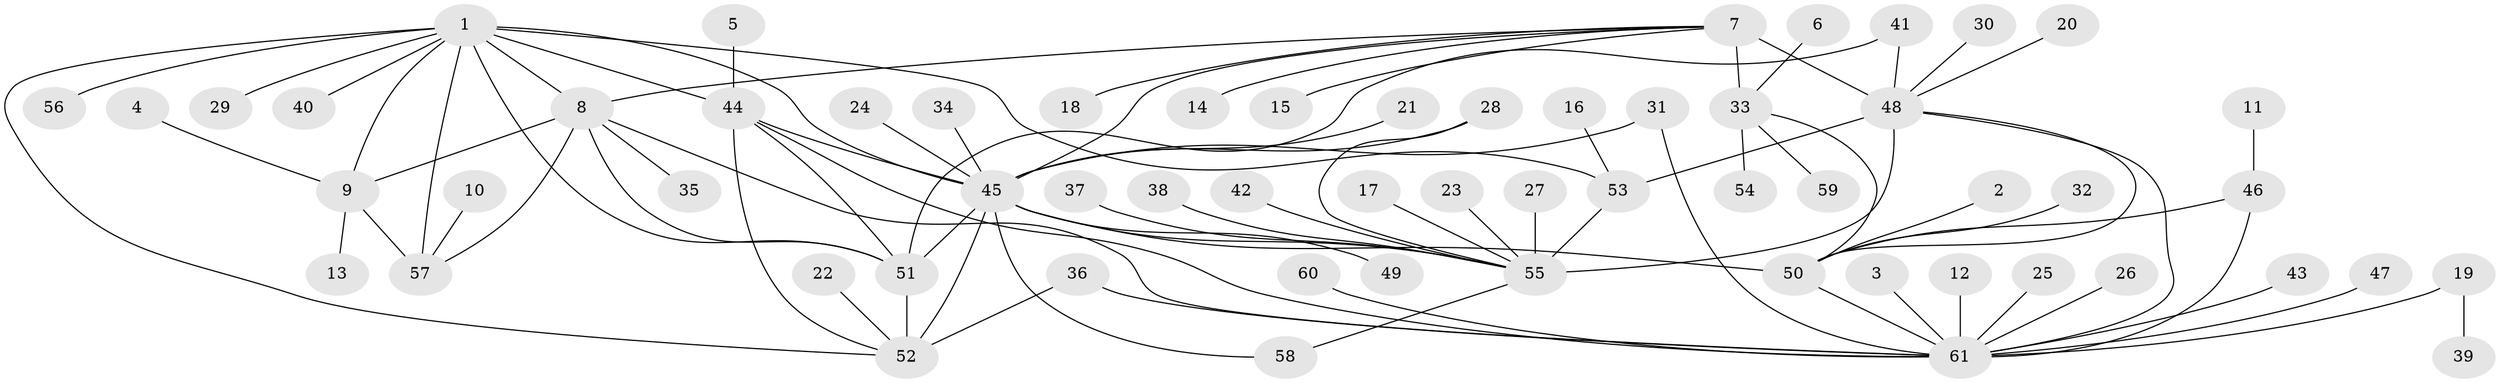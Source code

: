 // original degree distribution, {8: 0.05785123966942149, 10: 0.04132231404958678, 11: 0.008264462809917356, 7: 0.03305785123966942, 9: 0.05785123966942149, 6: 0.024793388429752067, 13: 0.01652892561983471, 5: 0.008264462809917356, 1: 0.5867768595041323, 2: 0.14049586776859505, 4: 0.008264462809917356, 3: 0.01652892561983471}
// Generated by graph-tools (version 1.1) at 2025/48/03/06/25 01:48:58]
// undirected, 61 vertices, 85 edges
graph export_dot {
graph [start="1"]
  node [color=gray90,style=filled];
  1;
  2;
  3;
  4;
  5;
  6;
  7;
  8;
  9;
  10;
  11;
  12;
  13;
  14;
  15;
  16;
  17;
  18;
  19;
  20;
  21;
  22;
  23;
  24;
  25;
  26;
  27;
  28;
  29;
  30;
  31;
  32;
  33;
  34;
  35;
  36;
  37;
  38;
  39;
  40;
  41;
  42;
  43;
  44;
  45;
  46;
  47;
  48;
  49;
  50;
  51;
  52;
  53;
  54;
  55;
  56;
  57;
  58;
  59;
  60;
  61;
  1 -- 8 [weight=4.0];
  1 -- 9 [weight=2.0];
  1 -- 29 [weight=1.0];
  1 -- 40 [weight=1.0];
  1 -- 44 [weight=1.0];
  1 -- 45 [weight=2.0];
  1 -- 51 [weight=1.0];
  1 -- 52 [weight=1.0];
  1 -- 53 [weight=1.0];
  1 -- 56 [weight=1.0];
  1 -- 57 [weight=3.0];
  2 -- 50 [weight=1.0];
  3 -- 61 [weight=1.0];
  4 -- 9 [weight=1.0];
  5 -- 44 [weight=1.0];
  6 -- 33 [weight=1.0];
  7 -- 8 [weight=1.0];
  7 -- 14 [weight=1.0];
  7 -- 15 [weight=1.0];
  7 -- 18 [weight=1.0];
  7 -- 33 [weight=8.0];
  7 -- 45 [weight=1.0];
  7 -- 48 [weight=2.0];
  8 -- 9 [weight=2.0];
  8 -- 35 [weight=1.0];
  8 -- 51 [weight=1.0];
  8 -- 57 [weight=2.0];
  8 -- 61 [weight=1.0];
  9 -- 13 [weight=1.0];
  9 -- 57 [weight=1.0];
  10 -- 57 [weight=1.0];
  11 -- 46 [weight=1.0];
  12 -- 61 [weight=1.0];
  16 -- 53 [weight=1.0];
  17 -- 55 [weight=1.0];
  19 -- 39 [weight=1.0];
  19 -- 61 [weight=1.0];
  20 -- 48 [weight=1.0];
  21 -- 45 [weight=1.0];
  22 -- 52 [weight=1.0];
  23 -- 55 [weight=1.0];
  24 -- 45 [weight=1.0];
  25 -- 61 [weight=1.0];
  26 -- 61 [weight=1.0];
  27 -- 55 [weight=1.0];
  28 -- 45 [weight=1.0];
  28 -- 55 [weight=1.0];
  30 -- 48 [weight=1.0];
  31 -- 45 [weight=1.0];
  31 -- 61 [weight=1.0];
  32 -- 50 [weight=1.0];
  33 -- 50 [weight=1.0];
  33 -- 54 [weight=1.0];
  33 -- 59 [weight=1.0];
  34 -- 45 [weight=1.0];
  36 -- 52 [weight=1.0];
  36 -- 61 [weight=1.0];
  37 -- 55 [weight=1.0];
  38 -- 55 [weight=1.0];
  41 -- 48 [weight=1.0];
  41 -- 51 [weight=1.0];
  42 -- 55 [weight=1.0];
  43 -- 61 [weight=1.0];
  44 -- 45 [weight=2.0];
  44 -- 51 [weight=1.0];
  44 -- 52 [weight=1.0];
  44 -- 61 [weight=1.0];
  45 -- 49 [weight=1.0];
  45 -- 50 [weight=1.0];
  45 -- 51 [weight=2.0];
  45 -- 52 [weight=2.0];
  45 -- 55 [weight=1.0];
  45 -- 58 [weight=1.0];
  46 -- 50 [weight=1.0];
  46 -- 61 [weight=4.0];
  47 -- 61 [weight=1.0];
  48 -- 50 [weight=1.0];
  48 -- 53 [weight=1.0];
  48 -- 55 [weight=4.0];
  48 -- 61 [weight=1.0];
  50 -- 61 [weight=4.0];
  51 -- 52 [weight=1.0];
  53 -- 55 [weight=4.0];
  55 -- 58 [weight=1.0];
  60 -- 61 [weight=1.0];
}
